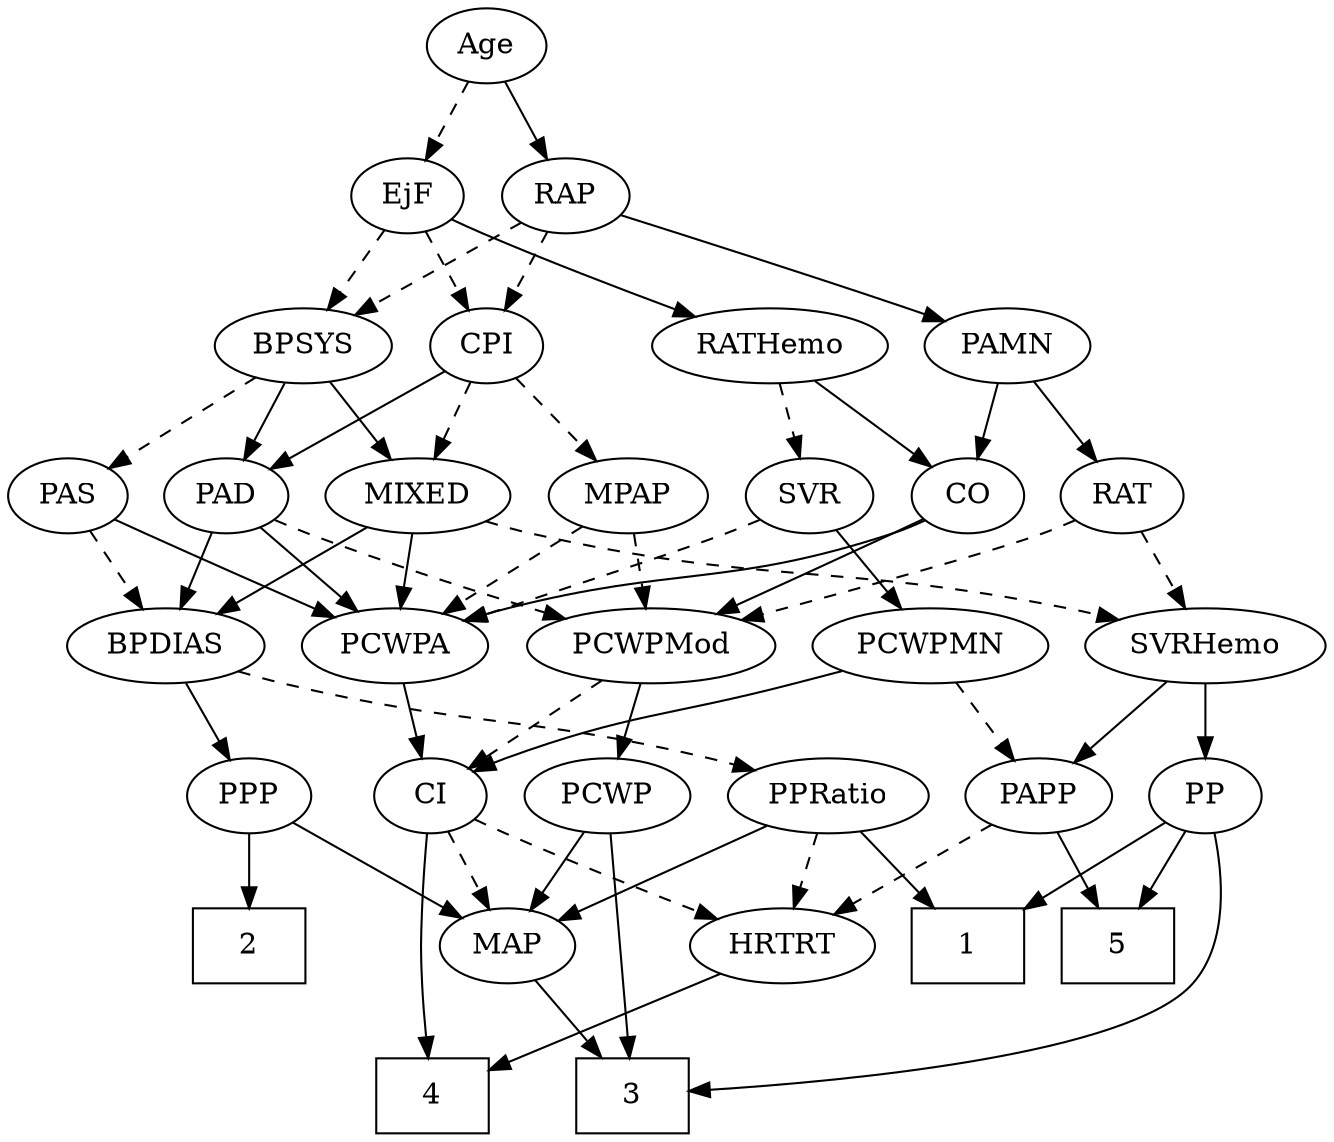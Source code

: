 strict digraph {
	graph [bb="0,0,578.05,540"];
	node [label="\N"];
	1	[height=0.5,
		pos="434,90",
		shape=box,
		width=0.75];
	2	[height=0.5,
		pos="106,90",
		shape=box,
		width=0.75];
	3	[height=0.5,
		pos="281,18",
		shape=box,
		width=0.75];
	4	[height=0.5,
		pos="186,18",
		shape=box,
		width=0.75];
	5	[height=0.5,
		pos="506,90",
		shape=box,
		width=0.75];
	Age	[height=0.5,
		pos="219,522",
		width=0.75];
	EjF	[height=0.5,
		pos="183,450",
		width=0.75];
	Age -> EjF	[pos="e,191.3,467.15 210.65,504.76 206.29,496.28 200.85,485.71 195.96,476.2",
		style=dashed];
	RAP	[height=0.5,
		pos="256,450",
		width=0.77632];
	Age -> RAP	[pos="e,247.46,467.15 227.58,504.76 232.06,496.28 237.65,485.71 242.68,476.2",
		style=solid];
	BPSYS	[height=0.5,
		pos="137,378",
		width=1.0471];
	EjF -> BPSYS	[pos="e,147.72,395.31 172.56,433.12 166.88,424.47 159.72,413.58 153.32,403.83",
		style=dashed];
	RATHemo	[height=0.5,
		pos="346,378",
		width=1.3721];
	EjF -> RATHemo	[pos="e,313.99,391.88 204.25,438.77 209.08,436.5 214.2,434.13 219,432 247.33,419.41 279.58,405.96 304.48,395.76",
		style=solid];
	CPI	[height=0.5,
		pos="220,378",
		width=0.75];
	EjF -> CPI	[pos="e,211.46,395.15 191.58,432.76 196.06,424.28 201.65,413.71 206.68,404.2",
		style=dashed];
	RAP -> BPSYS	[pos="e,159.83,392.43 236.08,437.28 217.67,426.45 190.01,410.18 168.59,397.58",
		style=dashed];
	PAMN	[height=0.5,
		pos="450,378",
		width=1.011];
	RAP -> PAMN	[pos="e,421.8,389.47 279.87,440.54 309.14,430.14 360.27,411.91 404,396 406.7,395.02 409.49,394 412.29,392.97",
		style=solid];
	RAP -> CPI	[pos="e,228.3,395.15 247.65,432.76 243.29,424.28 237.85,413.71 232.96,404.2",
		style=dashed];
	MIXED	[height=0.5,
		pos="188,306",
		width=1.1193];
	PCWPA	[height=0.5,
		pos="178,234",
		width=1.1555];
	MIXED -> PCWPA	[pos="e,180.44,252.1 185.53,287.7 184.43,279.98 183.1,270.71 181.87,262.11",
		style=solid];
	SVRHemo	[height=0.5,
		pos="528,234",
		width=1.3902];
	MIXED -> SVRHemo	[pos="e,491.36,246.33 217.8,293.7 224.08,291.6 230.71,289.57 237,288 338.26,262.8 367.11,274.49 469,252 473.1,251.1 477.33,250.07 481.56,\
248.97",
		style=dashed];
	BPDIAS	[height=0.5,
		pos="76,234",
		width=1.1735];
	MIXED -> BPDIAS	[pos="e,98.741,249.21 165.6,291 148.93,280.58 125.94,266.21 107.42,254.64",
		style=solid];
	MPAP	[height=0.5,
		pos="281,306",
		width=0.97491];
	PCWPMod	[height=0.5,
		pos="290,234",
		width=1.4443];
	MPAP -> PCWPMod	[pos="e,287.8,252.1 283.22,287.7 284.22,279.98 285.41,270.71 286.51,262.11",
		style=dashed];
	MPAP -> PCWPA	[pos="e,199.37,249.52 260.65,291.17 245.57,280.92 224.79,266.8 207.84,255.28",
		style=dashed];
	BPSYS -> MIXED	[pos="e,175.88,323.63 148.83,360.76 155.11,352.14 162.96,341.36 169.98,331.73",
		style=solid];
	PAD	[height=0.5,
		pos="101,306",
		width=0.79437];
	BPSYS -> PAD	[pos="e,109.47,323.47 128.47,360.41 124.16,352.04 118.85,341.71 114.05,332.37",
		style=solid];
	PAS	[height=0.5,
		pos="27,306",
		width=0.75];
	BPSYS -> PAS	[pos="e,46.115,319.16 115.27,363.17 97.863,352.09 73.339,336.49 54.556,324.54",
		style=dashed];
	PAD -> PCWPMod	[pos="e,253.38,246.9 123.37,294.62 128.48,292.36 133.9,290.03 139,288 173.67,274.19 213.52,260.28 243.58,250.18",
		style=dashed];
	PAD -> PCWPA	[pos="e,160.83,250.61 116.58,290.83 127.11,281.27 141.23,268.43 153.27,257.48",
		style=solid];
	PAD -> BPDIAS	[pos="e,82.17,252.28 94.948,288.05 92.134,280.18 88.72,270.62 85.569,261.79",
		style=solid];
	CO	[height=0.5,
		pos="435,306",
		width=0.75];
	CO -> PCWPMod	[pos="e,319,249 413.6,294.67 391.2,283.85 355.53,266.64 328.26,253.47",
		style=solid];
	CO -> PCWPA	[pos="e,209.12,245.99 414.4,294.27 409.45,291.97 404.11,289.72 399,288 325.81,263.34 303.53,272.24 229,252 225.66,251.09 222.21,250.09 \
218.76,249.04",
		style=solid];
	PAS -> PCWPA	[pos="e,150.55,247.56 48.305,294.9 53.133,292.62 58.24,290.22 63,288 89.148,275.8 118.71,262.18 141.32,251.8",
		style=solid];
	PAS -> BPDIAS	[pos="e,64.473,251.47 37.875,289.46 43.981,280.74 51.742,269.65 58.666,259.76",
		style=dashed];
	PAMN -> CO	[pos="e,438.7,324.28 446.37,360.05 444.7,352.26 442.68,342.82 440.8,334.08",
		style=solid];
	RAT	[height=0.5,
		pos="507,306",
		width=0.75827];
	PAMN -> RAT	[pos="e,494.51,322.34 462.93,361.12 470.32,352.04 479.73,340.49 487.95,330.39",
		style=solid];
	RATHemo -> CO	[pos="e,418.29,320.14 365.75,361.46 378.81,351.19 396.05,337.64 410.05,326.62",
		style=solid];
	SVR	[height=0.5,
		pos="362,306",
		width=0.77632];
	RATHemo -> SVR	[pos="e,358.05,324.28 349.87,360.05 351.65,352.26 353.81,342.82 355.81,334.08",
		style=dashed];
	CPI -> MIXED	[pos="e,195.75,323.96 212.42,360.41 208.69,352.25 204.1,342.22 199.92,333.07",
		style=dashed];
	CPI -> MPAP	[pos="e,267.23,322.8 232.94,362.15 240.96,352.94 251.45,340.91 260.58,330.43",
		style=dashed];
	CPI -> PAD	[pos="e,121.48,319.05 200.35,365.44 181.29,354.23 152.13,337.08 130.32,324.25",
		style=solid];
	RAT -> PCWPMod	[pos="e,328.87,246.03 485.92,294.37 481.08,292.12 475.91,289.87 471,288 458.47,283.24 387.94,262.89 338.72,248.84",
		style=dashed];
	RAT -> SVRHemo	[pos="e,522.82,252.28 512.08,288.05 514.42,280.26 517.25,270.82 519.88,262.08",
		style=dashed];
	SVR -> PCWPA	[pos="e,209.84,245.61 340.22,294.62 335.25,292.36 329.97,290.03 325,288 289.81,273.6 249.09,259.08 219.44,248.89",
		style=dashed];
	PCWPMN	[height=0.5,
		pos="410,234",
		width=1.3902];
	SVR -> PCWPMN	[pos="e,398.48,251.8 372.89,289.12 378.74,280.59 386.08,269.89 392.68,260.25",
		style=solid];
	PCWP	[height=0.5,
		pos="269,162",
		width=0.97491];
	PCWPMod -> PCWP	[pos="e,274.18,180.28 284.92,216.05 282.58,208.26 279.75,198.82 277.12,190.08",
		style=solid];
	CI	[height=0.5,
		pos="189,162",
		width=0.75];
	PCWPMod -> CI	[pos="e,206.98,175.46 267.58,217.46 252.19,206.79 231.68,192.58 215.48,181.35",
		style=dashed];
	PCWPA -> CI	[pos="e,186.31,180.1 180.72,215.7 181.93,207.98 183.39,198.71 184.74,190.11",
		style=solid];
	PCWPMN -> CI	[pos="e,210.07,173.65 372.23,222.1 365.18,220.07 357.87,217.97 351,216 295.02,199.94 279.51,200.5 225,180 223.16,179.31 221.28,178.56 \
219.39,177.77",
		style=solid];
	PAPP	[height=0.5,
		pos="451,162",
		width=0.88464];
	PCWPMN -> PAPP	[pos="e,441.45,179.31 419.92,216.05 424.83,207.68 430.85,197.4 436.28,188.13",
		style=dashed];
	PP	[height=0.5,
		pos="528,162",
		width=0.75];
	SVRHemo -> PP	[pos="e,528,180.1 528,215.7 528,207.98 528,198.71 528,190.11",
		style=solid];
	SVRHemo -> PAPP	[pos="e,467.09,177.63 510.53,217.12 499.93,207.48 486.26,195.06 474.7,184.54",
		style=solid];
	PPP	[height=0.5,
		pos="106,162",
		width=0.75];
	BPDIAS -> PPP	[pos="e,98.805,179.79 83.262,216.05 86.726,207.97 90.948,198.12 94.809,189.11",
		style=solid];
	PPRatio	[height=0.5,
		pos="362,162",
		width=1.1013];
	BPDIAS -> PPRatio	[pos="e,332.41,174.03 107.37,221.83 113.81,219.74 120.59,217.68 127,216 208.45,194.64 231.68,201.86 313,180 316.17,179.15 319.44,178.19 \
322.7,177.18",
		style=dashed];
	MAP	[height=0.5,
		pos="222,90",
		width=0.84854];
	MAP -> 3	[pos="e,266.28,36.461 235.09,73.465 242.31,64.906 251.44,54.069 259.66,44.32",
		style=solid];
	PP -> 1	[pos="e,456.94,108.08 510.32,147.83 497.58,138.34 480.04,125.29 465,114.08",
		style=solid];
	PP -> 3	[pos="e,308.35,20.332 537.2,144.93 546.99,125.46 558.93,92.709 542,72 514.21,38.003 384,25.279 318.63,20.975",
		style=solid];
	PP -> 5	[pos="e,511.43,108.28 522.67,144.05 520.22,136.26 517.26,126.82 514.51,118.08",
		style=solid];
	PPP -> 2	[pos="e,106,108.1 106,143.7 106,135.98 106,126.71 106,118.11",
		style=solid];
	PPP -> MAP	[pos="e,201.35,103.46 125.42,149.28 143.81,138.18 171.69,121.36 192.77,108.64",
		style=solid];
	PPRatio -> 1	[pos="e,416.3,108.21 377.98,145.46 387.11,136.58 398.77,125.25 409.08,115.23",
		style=solid];
	PPRatio -> MAP	[pos="e,244.74,102.37 336.32,148.16 313.08,136.54 278.77,119.39 253.81,106.9",
		style=solid];
	HRTRT	[height=0.5,
		pos="349,90",
		width=1.1013];
	PPRatio -> HRTRT	[pos="e,352.21,108.28 358.85,144.05 357.42,136.35 355.69,127.03 354.08,118.36",
		style=dashed];
	PCWP -> 3	[pos="e,279.55,36.189 270.45,143.87 272.49,119.67 276.25,75.211 278.69,46.393",
		style=solid];
	PCWP -> MAP	[pos="e,232.84,107.15 258.1,144.76 252.29,136.11 245.01,125.27 238.52,115.6",
		style=solid];
	CI -> 4	[pos="e,184.11,36.074 186.16,143.87 184.58,133.52 182.79,120.04 182,108 180.64,87.295 181.8,63.849 183.22,46.221",
		style=solid];
	CI -> MAP	[pos="e,214.24,107.47 196.82,144.41 200.72,136.13 205.54,125.92 209.9,116.66",
		style=dashed];
	CI -> HRTRT	[pos="e,320.8,102.7 210.26,150.8 215.09,148.53 220.21,146.15 225,144 253.84,131.03 286.77,116.99 311.44,106.63",
		style=dashed];
	PAPP -> 5	[pos="e,492.41,108.29 463.48,145.12 470.15,136.63 478.51,125.98 486.06,116.38",
		style=solid];
	PAPP -> HRTRT	[pos="e,370.01,105.42 431.33,147.5 416.35,137.22 395.47,122.89 378.48,111.23",
		style=dashed];
	HRTRT -> 4	[pos="e,213.11,30.644 320.98,76.967 293.71,65.256 252.14,47.404 222.34,34.607",
		style=solid];
}
